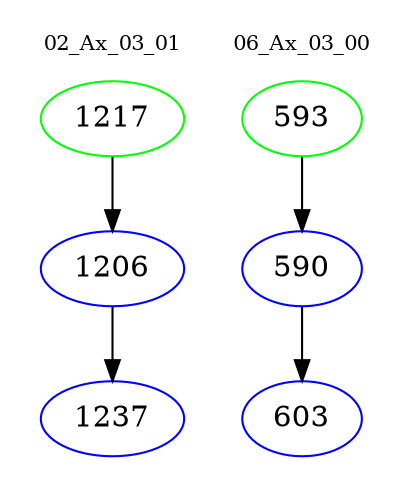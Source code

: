 digraph{
subgraph cluster_0 {
color = white
label = "02_Ax_03_01";
fontsize=10;
T0_1217 [label="1217", color="green"]
T0_1217 -> T0_1206 [color="black"]
T0_1206 [label="1206", color="blue"]
T0_1206 -> T0_1237 [color="black"]
T0_1237 [label="1237", color="blue"]
}
subgraph cluster_1 {
color = white
label = "06_Ax_03_00";
fontsize=10;
T1_593 [label="593", color="green"]
T1_593 -> T1_590 [color="black"]
T1_590 [label="590", color="blue"]
T1_590 -> T1_603 [color="black"]
T1_603 [label="603", color="blue"]
}
}
